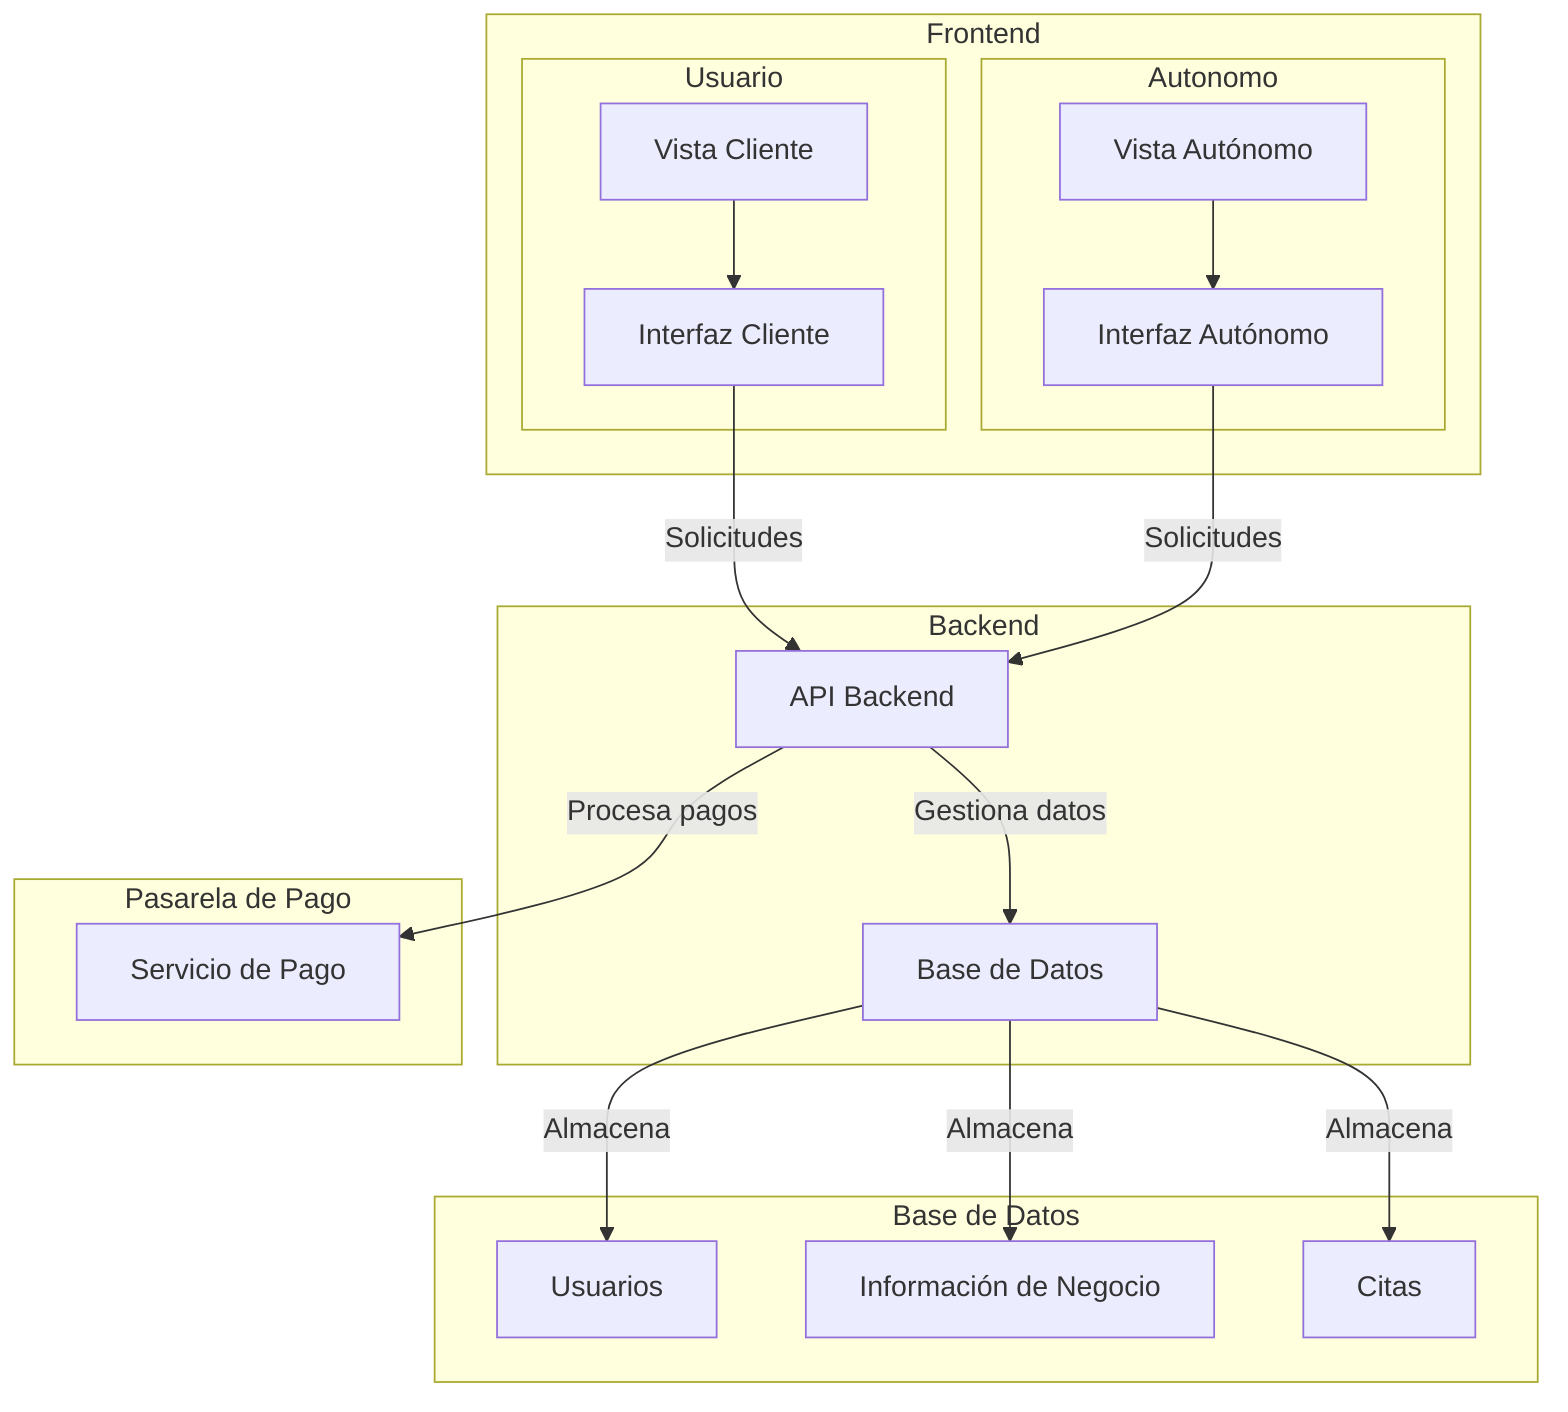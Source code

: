 graph TD;
    subgraph Frontend
        subgraph Usuario
            A[Vista Cliente] --> B[Interfaz Cliente]
        end
        subgraph Autonomo
            C[Vista Autónomo] --> D[Interfaz Autónomo]
        end
    end
    
    subgraph Backend
        B & D -->|Solicitudes| E[API Backend]
        E -->|Gestiona datos| F[Base de Datos]
    end
    
    subgraph Base de Datos
        F -->|Almacena| G[Usuarios]
        F -->|Almacena| H[Información de Negocio]
        F -->|Almacena| I[Citas]
    end
    
    subgraph Pasarela de Pago
        E -->|Procesa pagos| J[Servicio de Pago]
    end